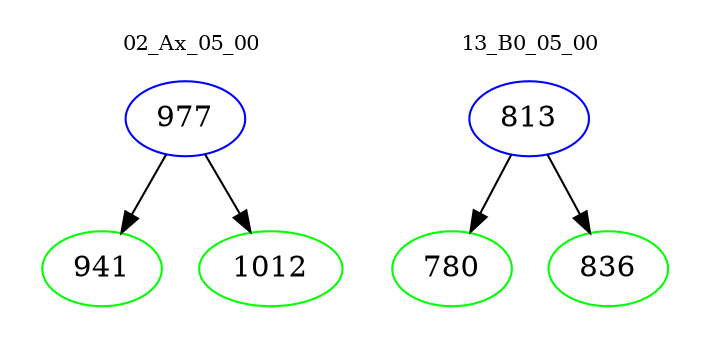 digraph{
subgraph cluster_0 {
color = white
label = "02_Ax_05_00";
fontsize=10;
T0_977 [label="977", color="blue"]
T0_977 -> T0_941 [color="black"]
T0_941 [label="941", color="green"]
T0_977 -> T0_1012 [color="black"]
T0_1012 [label="1012", color="green"]
}
subgraph cluster_1 {
color = white
label = "13_B0_05_00";
fontsize=10;
T1_813 [label="813", color="blue"]
T1_813 -> T1_780 [color="black"]
T1_780 [label="780", color="green"]
T1_813 -> T1_836 [color="black"]
T1_836 [label="836", color="green"]
}
}
